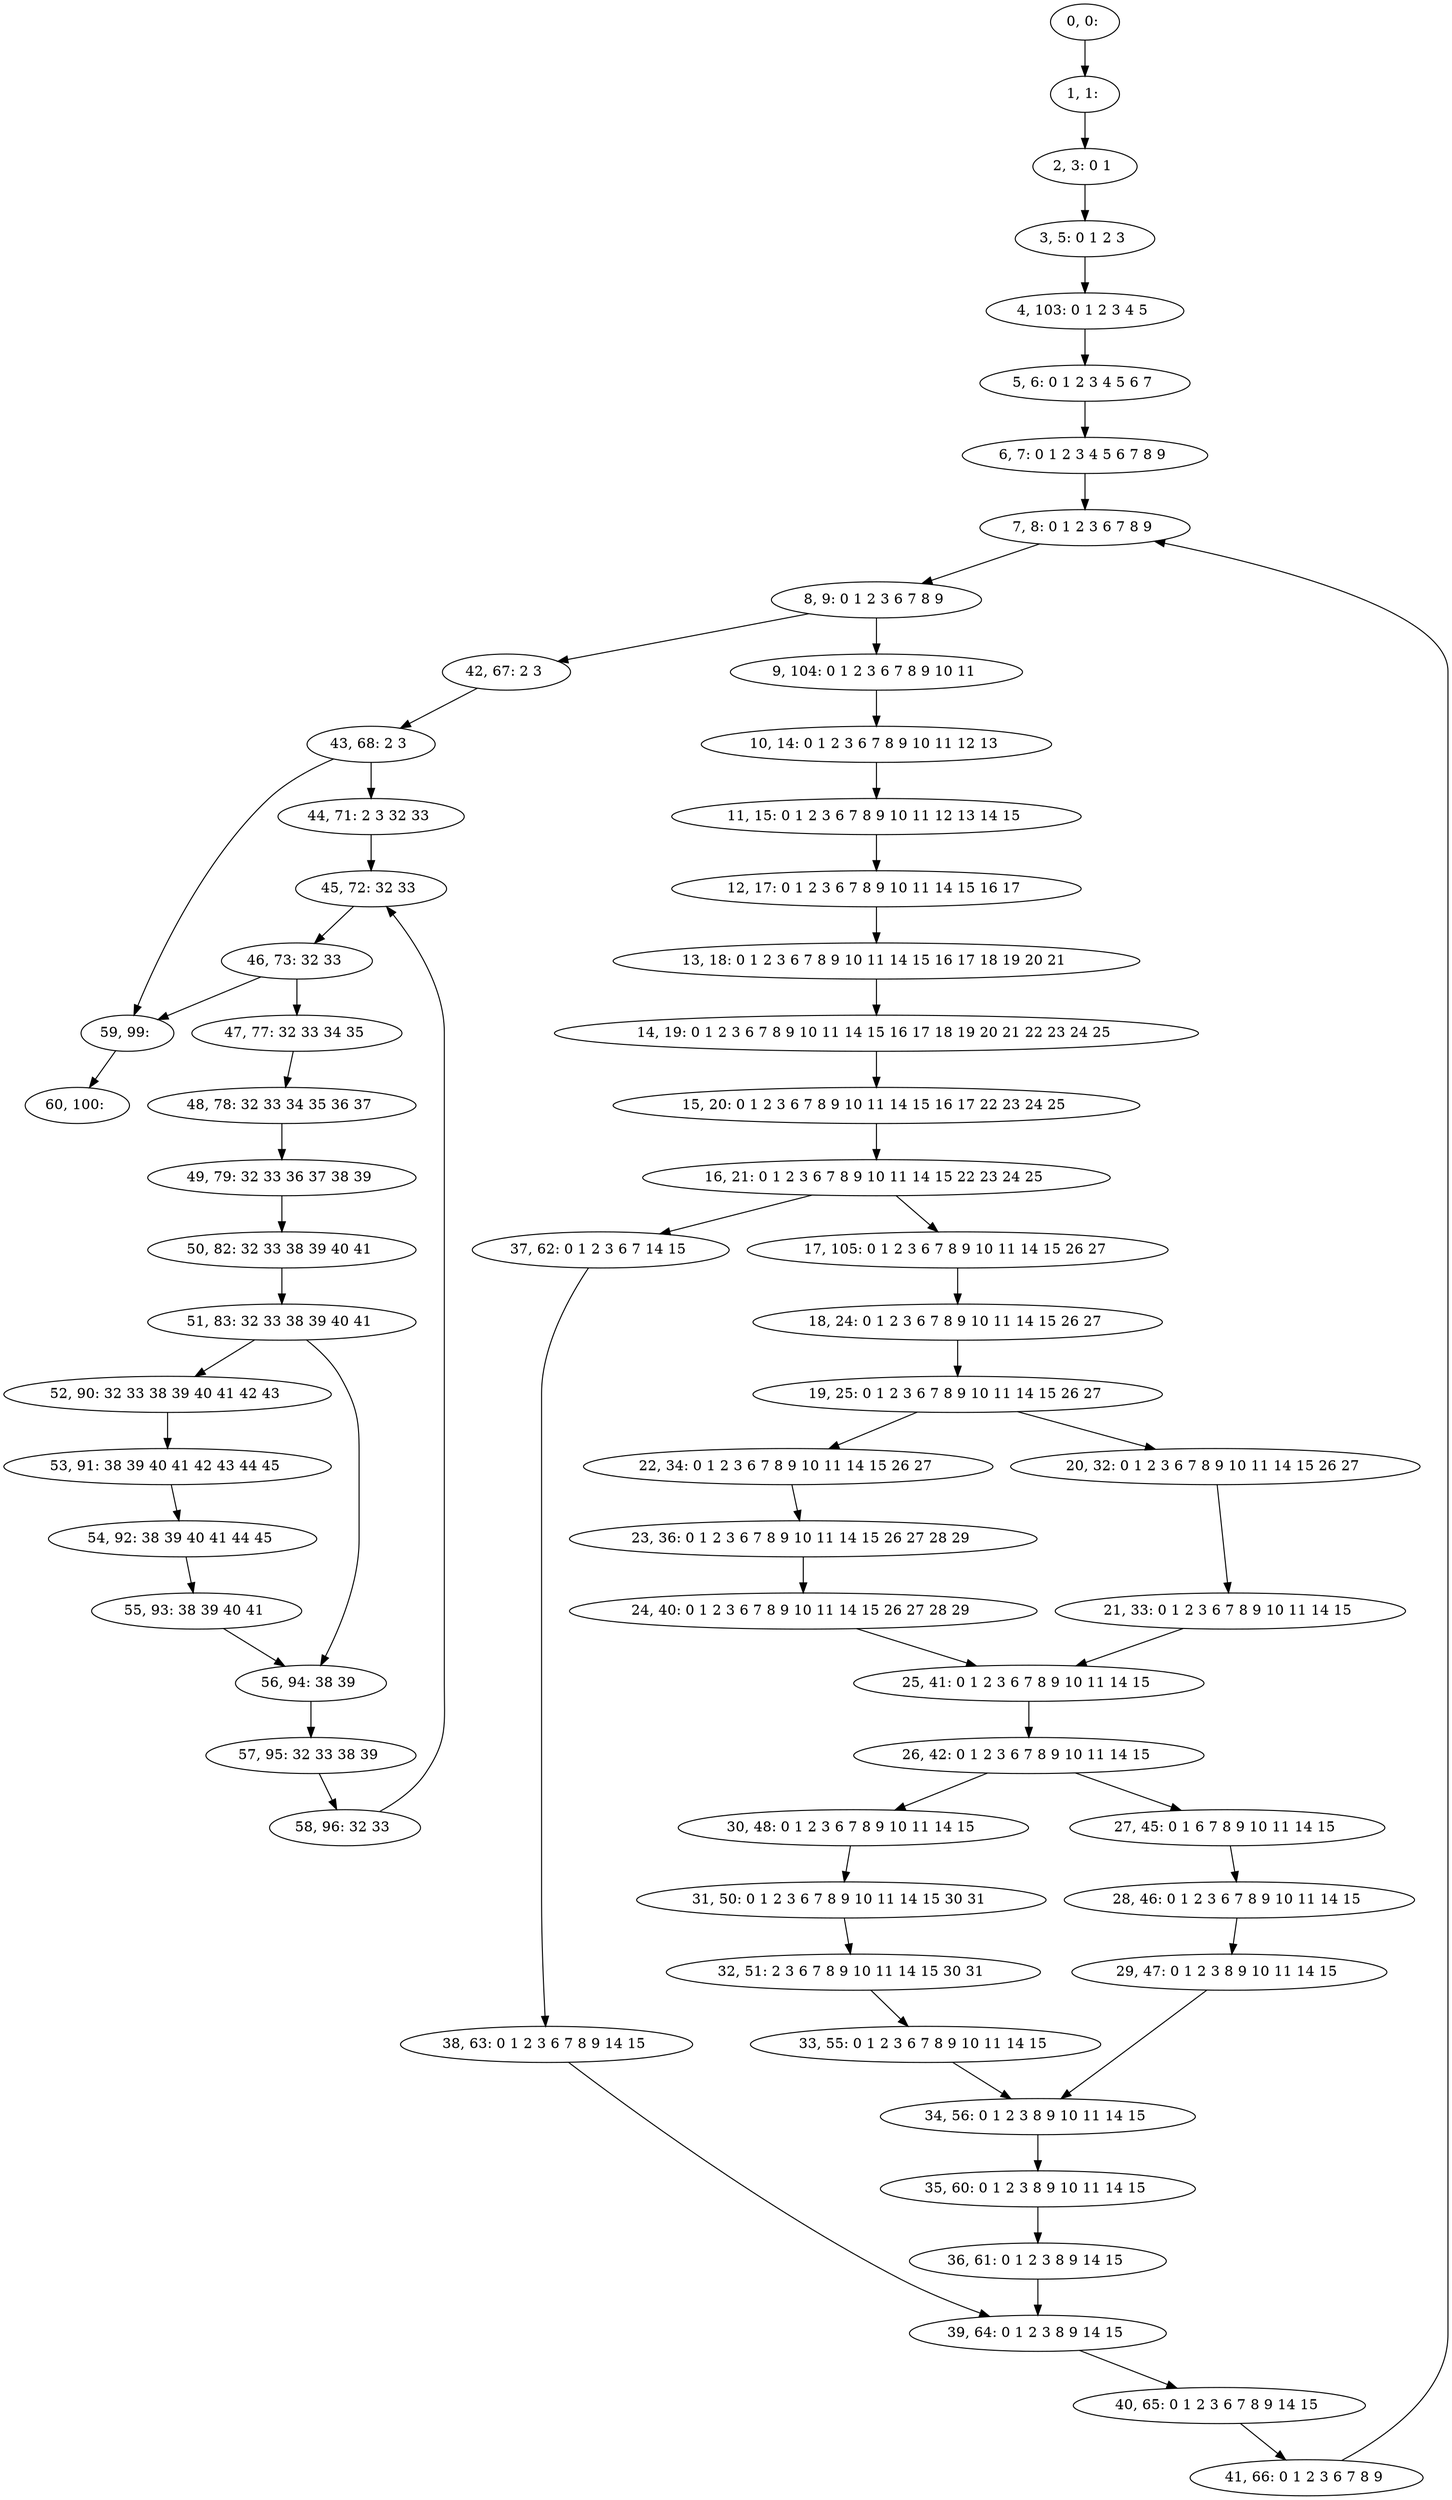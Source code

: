digraph G {
0[label="0, 0: "];
1[label="1, 1: "];
2[label="2, 3: 0 1 "];
3[label="3, 5: 0 1 2 3 "];
4[label="4, 103: 0 1 2 3 4 5 "];
5[label="5, 6: 0 1 2 3 4 5 6 7 "];
6[label="6, 7: 0 1 2 3 4 5 6 7 8 9 "];
7[label="7, 8: 0 1 2 3 6 7 8 9 "];
8[label="8, 9: 0 1 2 3 6 7 8 9 "];
9[label="9, 104: 0 1 2 3 6 7 8 9 10 11 "];
10[label="10, 14: 0 1 2 3 6 7 8 9 10 11 12 13 "];
11[label="11, 15: 0 1 2 3 6 7 8 9 10 11 12 13 14 15 "];
12[label="12, 17: 0 1 2 3 6 7 8 9 10 11 14 15 16 17 "];
13[label="13, 18: 0 1 2 3 6 7 8 9 10 11 14 15 16 17 18 19 20 21 "];
14[label="14, 19: 0 1 2 3 6 7 8 9 10 11 14 15 16 17 18 19 20 21 22 23 24 25 "];
15[label="15, 20: 0 1 2 3 6 7 8 9 10 11 14 15 16 17 22 23 24 25 "];
16[label="16, 21: 0 1 2 3 6 7 8 9 10 11 14 15 22 23 24 25 "];
17[label="17, 105: 0 1 2 3 6 7 8 9 10 11 14 15 26 27 "];
18[label="18, 24: 0 1 2 3 6 7 8 9 10 11 14 15 26 27 "];
19[label="19, 25: 0 1 2 3 6 7 8 9 10 11 14 15 26 27 "];
20[label="20, 32: 0 1 2 3 6 7 8 9 10 11 14 15 26 27 "];
21[label="21, 33: 0 1 2 3 6 7 8 9 10 11 14 15 "];
22[label="22, 34: 0 1 2 3 6 7 8 9 10 11 14 15 26 27 "];
23[label="23, 36: 0 1 2 3 6 7 8 9 10 11 14 15 26 27 28 29 "];
24[label="24, 40: 0 1 2 3 6 7 8 9 10 11 14 15 26 27 28 29 "];
25[label="25, 41: 0 1 2 3 6 7 8 9 10 11 14 15 "];
26[label="26, 42: 0 1 2 3 6 7 8 9 10 11 14 15 "];
27[label="27, 45: 0 1 6 7 8 9 10 11 14 15 "];
28[label="28, 46: 0 1 2 3 6 7 8 9 10 11 14 15 "];
29[label="29, 47: 0 1 2 3 8 9 10 11 14 15 "];
30[label="30, 48: 0 1 2 3 6 7 8 9 10 11 14 15 "];
31[label="31, 50: 0 1 2 3 6 7 8 9 10 11 14 15 30 31 "];
32[label="32, 51: 2 3 6 7 8 9 10 11 14 15 30 31 "];
33[label="33, 55: 0 1 2 3 6 7 8 9 10 11 14 15 "];
34[label="34, 56: 0 1 2 3 8 9 10 11 14 15 "];
35[label="35, 60: 0 1 2 3 8 9 10 11 14 15 "];
36[label="36, 61: 0 1 2 3 8 9 14 15 "];
37[label="37, 62: 0 1 2 3 6 7 14 15 "];
38[label="38, 63: 0 1 2 3 6 7 8 9 14 15 "];
39[label="39, 64: 0 1 2 3 8 9 14 15 "];
40[label="40, 65: 0 1 2 3 6 7 8 9 14 15 "];
41[label="41, 66: 0 1 2 3 6 7 8 9 "];
42[label="42, 67: 2 3 "];
43[label="43, 68: 2 3 "];
44[label="44, 71: 2 3 32 33 "];
45[label="45, 72: 32 33 "];
46[label="46, 73: 32 33 "];
47[label="47, 77: 32 33 34 35 "];
48[label="48, 78: 32 33 34 35 36 37 "];
49[label="49, 79: 32 33 36 37 38 39 "];
50[label="50, 82: 32 33 38 39 40 41 "];
51[label="51, 83: 32 33 38 39 40 41 "];
52[label="52, 90: 32 33 38 39 40 41 42 43 "];
53[label="53, 91: 38 39 40 41 42 43 44 45 "];
54[label="54, 92: 38 39 40 41 44 45 "];
55[label="55, 93: 38 39 40 41 "];
56[label="56, 94: 38 39 "];
57[label="57, 95: 32 33 38 39 "];
58[label="58, 96: 32 33 "];
59[label="59, 99: "];
60[label="60, 100: "];
0->1 ;
1->2 ;
2->3 ;
3->4 ;
4->5 ;
5->6 ;
6->7 ;
7->8 ;
8->9 ;
8->42 ;
9->10 ;
10->11 ;
11->12 ;
12->13 ;
13->14 ;
14->15 ;
15->16 ;
16->17 ;
16->37 ;
17->18 ;
18->19 ;
19->20 ;
19->22 ;
20->21 ;
21->25 ;
22->23 ;
23->24 ;
24->25 ;
25->26 ;
26->27 ;
26->30 ;
27->28 ;
28->29 ;
29->34 ;
30->31 ;
31->32 ;
32->33 ;
33->34 ;
34->35 ;
35->36 ;
36->39 ;
37->38 ;
38->39 ;
39->40 ;
40->41 ;
41->7 ;
42->43 ;
43->44 ;
43->59 ;
44->45 ;
45->46 ;
46->47 ;
46->59 ;
47->48 ;
48->49 ;
49->50 ;
50->51 ;
51->52 ;
51->56 ;
52->53 ;
53->54 ;
54->55 ;
55->56 ;
56->57 ;
57->58 ;
58->45 ;
59->60 ;
}
